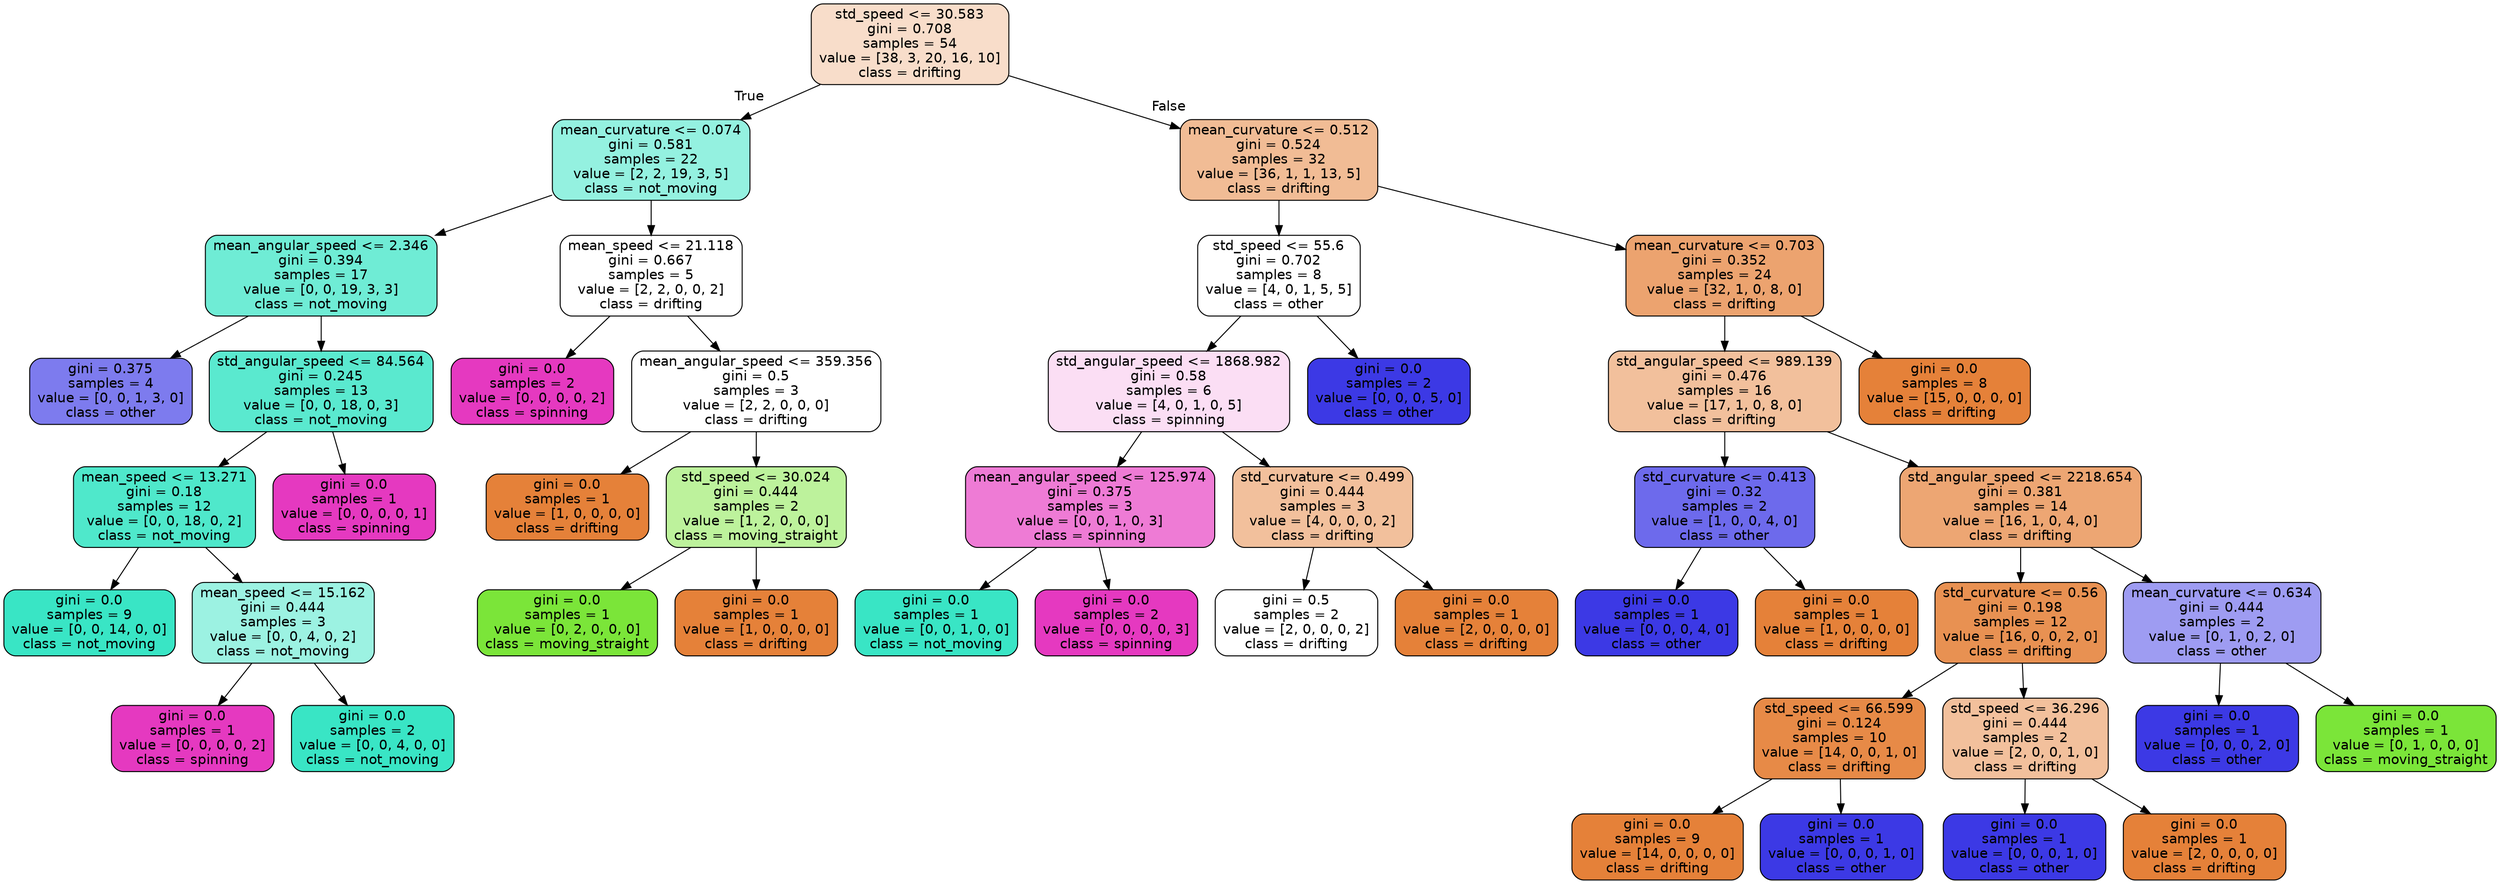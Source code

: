 digraph Tree {
node [shape=box, style="filled, rounded", color="black", fontname="helvetica"] ;
edge [fontname="helvetica"] ;
0 [label="std_speed <= 30.583\ngini = 0.708\nsamples = 54\nvalue = [38, 3, 20, 16, 10]\nclass = drifting", fillcolor="#f8ddca"] ;
1 [label="mean_curvature <= 0.074\ngini = 0.581\nsamples = 22\nvalue = [2, 2, 19, 3, 5]\nclass = not_moving", fillcolor="#94f1e0"] ;
0 -> 1 [labeldistance=2.5, labelangle=45, headlabel="True"] ;
2 [label="mean_angular_speed <= 2.346\ngini = 0.394\nsamples = 17\nvalue = [0, 0, 19, 3, 3]\nclass = not_moving", fillcolor="#6fecd5"] ;
1 -> 2 ;
3 [label="gini = 0.375\nsamples = 4\nvalue = [0, 0, 1, 3, 0]\nclass = other", fillcolor="#7d7bee"] ;
2 -> 3 ;
4 [label="std_angular_speed <= 84.564\ngini = 0.245\nsamples = 13\nvalue = [0, 0, 18, 0, 3]\nclass = not_moving", fillcolor="#5ae9cf"] ;
2 -> 4 ;
5 [label="mean_speed <= 13.271\ngini = 0.18\nsamples = 12\nvalue = [0, 0, 18, 0, 2]\nclass = not_moving", fillcolor="#4fe8cb"] ;
4 -> 5 ;
6 [label="gini = 0.0\nsamples = 9\nvalue = [0, 0, 14, 0, 0]\nclass = not_moving", fillcolor="#39e5c5"] ;
5 -> 6 ;
7 [label="mean_speed <= 15.162\ngini = 0.444\nsamples = 3\nvalue = [0, 0, 4, 0, 2]\nclass = not_moving", fillcolor="#9cf2e2"] ;
5 -> 7 ;
8 [label="gini = 0.0\nsamples = 1\nvalue = [0, 0, 0, 0, 2]\nclass = spinning", fillcolor="#e539c0"] ;
7 -> 8 ;
9 [label="gini = 0.0\nsamples = 2\nvalue = [0, 0, 4, 0, 0]\nclass = not_moving", fillcolor="#39e5c5"] ;
7 -> 9 ;
10 [label="gini = 0.0\nsamples = 1\nvalue = [0, 0, 0, 0, 1]\nclass = spinning", fillcolor="#e539c0"] ;
4 -> 10 ;
11 [label="mean_speed <= 21.118\ngini = 0.667\nsamples = 5\nvalue = [2, 2, 0, 0, 2]\nclass = drifting", fillcolor="#ffffff"] ;
1 -> 11 ;
12 [label="gini = 0.0\nsamples = 2\nvalue = [0, 0, 0, 0, 2]\nclass = spinning", fillcolor="#e539c0"] ;
11 -> 12 ;
13 [label="mean_angular_speed <= 359.356\ngini = 0.5\nsamples = 3\nvalue = [2, 2, 0, 0, 0]\nclass = drifting", fillcolor="#ffffff"] ;
11 -> 13 ;
14 [label="gini = 0.0\nsamples = 1\nvalue = [1, 0, 0, 0, 0]\nclass = drifting", fillcolor="#e58139"] ;
13 -> 14 ;
15 [label="std_speed <= 30.024\ngini = 0.444\nsamples = 2\nvalue = [1, 2, 0, 0, 0]\nclass = moving_straight", fillcolor="#bdf29c"] ;
13 -> 15 ;
16 [label="gini = 0.0\nsamples = 1\nvalue = [0, 2, 0, 0, 0]\nclass = moving_straight", fillcolor="#7be539"] ;
15 -> 16 ;
17 [label="gini = 0.0\nsamples = 1\nvalue = [1, 0, 0, 0, 0]\nclass = drifting", fillcolor="#e58139"] ;
15 -> 17 ;
18 [label="mean_curvature <= 0.512\ngini = 0.524\nsamples = 32\nvalue = [36, 1, 1, 13, 5]\nclass = drifting", fillcolor="#f1bc95"] ;
0 -> 18 [labeldistance=2.5, labelangle=-45, headlabel="False"] ;
19 [label="std_speed <= 55.6\ngini = 0.702\nsamples = 8\nvalue = [4, 0, 1, 5, 5]\nclass = other", fillcolor="#ffffff"] ;
18 -> 19 ;
20 [label="std_angular_speed <= 1868.982\ngini = 0.58\nsamples = 6\nvalue = [4, 0, 1, 0, 5]\nclass = spinning", fillcolor="#fbdef4"] ;
19 -> 20 ;
21 [label="mean_angular_speed <= 125.974\ngini = 0.375\nsamples = 3\nvalue = [0, 0, 1, 0, 3]\nclass = spinning", fillcolor="#ee7bd5"] ;
20 -> 21 ;
22 [label="gini = 0.0\nsamples = 1\nvalue = [0, 0, 1, 0, 0]\nclass = not_moving", fillcolor="#39e5c5"] ;
21 -> 22 ;
23 [label="gini = 0.0\nsamples = 2\nvalue = [0, 0, 0, 0, 3]\nclass = spinning", fillcolor="#e539c0"] ;
21 -> 23 ;
24 [label="std_curvature <= 0.499\ngini = 0.444\nsamples = 3\nvalue = [4, 0, 0, 0, 2]\nclass = drifting", fillcolor="#f2c09c"] ;
20 -> 24 ;
25 [label="gini = 0.5\nsamples = 2\nvalue = [2, 0, 0, 0, 2]\nclass = drifting", fillcolor="#ffffff"] ;
24 -> 25 ;
26 [label="gini = 0.0\nsamples = 1\nvalue = [2, 0, 0, 0, 0]\nclass = drifting", fillcolor="#e58139"] ;
24 -> 26 ;
27 [label="gini = 0.0\nsamples = 2\nvalue = [0, 0, 0, 5, 0]\nclass = other", fillcolor="#3c39e5"] ;
19 -> 27 ;
28 [label="mean_curvature <= 0.703\ngini = 0.352\nsamples = 24\nvalue = [32, 1, 0, 8, 0]\nclass = drifting", fillcolor="#eca36f"] ;
18 -> 28 ;
29 [label="std_angular_speed <= 989.139\ngini = 0.476\nsamples = 16\nvalue = [17, 1, 0, 8, 0]\nclass = drifting", fillcolor="#f2c09c"] ;
28 -> 29 ;
30 [label="std_curvature <= 0.413\ngini = 0.32\nsamples = 2\nvalue = [1, 0, 0, 4, 0]\nclass = other", fillcolor="#6d6aec"] ;
29 -> 30 ;
31 [label="gini = 0.0\nsamples = 1\nvalue = [0, 0, 0, 4, 0]\nclass = other", fillcolor="#3c39e5"] ;
30 -> 31 ;
32 [label="gini = 0.0\nsamples = 1\nvalue = [1, 0, 0, 0, 0]\nclass = drifting", fillcolor="#e58139"] ;
30 -> 32 ;
33 [label="std_angular_speed <= 2218.654\ngini = 0.381\nsamples = 14\nvalue = [16, 1, 0, 4, 0]\nclass = drifting", fillcolor="#eda673"] ;
29 -> 33 ;
34 [label="std_curvature <= 0.56\ngini = 0.198\nsamples = 12\nvalue = [16, 0, 0, 2, 0]\nclass = drifting", fillcolor="#e89152"] ;
33 -> 34 ;
35 [label="std_speed <= 66.599\ngini = 0.124\nsamples = 10\nvalue = [14, 0, 0, 1, 0]\nclass = drifting", fillcolor="#e78a47"] ;
34 -> 35 ;
36 [label="gini = 0.0\nsamples = 9\nvalue = [14, 0, 0, 0, 0]\nclass = drifting", fillcolor="#e58139"] ;
35 -> 36 ;
37 [label="gini = 0.0\nsamples = 1\nvalue = [0, 0, 0, 1, 0]\nclass = other", fillcolor="#3c39e5"] ;
35 -> 37 ;
38 [label="std_speed <= 36.296\ngini = 0.444\nsamples = 2\nvalue = [2, 0, 0, 1, 0]\nclass = drifting", fillcolor="#f2c09c"] ;
34 -> 38 ;
39 [label="gini = 0.0\nsamples = 1\nvalue = [0, 0, 0, 1, 0]\nclass = other", fillcolor="#3c39e5"] ;
38 -> 39 ;
40 [label="gini = 0.0\nsamples = 1\nvalue = [2, 0, 0, 0, 0]\nclass = drifting", fillcolor="#e58139"] ;
38 -> 40 ;
41 [label="mean_curvature <= 0.634\ngini = 0.444\nsamples = 2\nvalue = [0, 1, 0, 2, 0]\nclass = other", fillcolor="#9e9cf2"] ;
33 -> 41 ;
42 [label="gini = 0.0\nsamples = 1\nvalue = [0, 0, 0, 2, 0]\nclass = other", fillcolor="#3c39e5"] ;
41 -> 42 ;
43 [label="gini = 0.0\nsamples = 1\nvalue = [0, 1, 0, 0, 0]\nclass = moving_straight", fillcolor="#7be539"] ;
41 -> 43 ;
44 [label="gini = 0.0\nsamples = 8\nvalue = [15, 0, 0, 0, 0]\nclass = drifting", fillcolor="#e58139"] ;
28 -> 44 ;
}